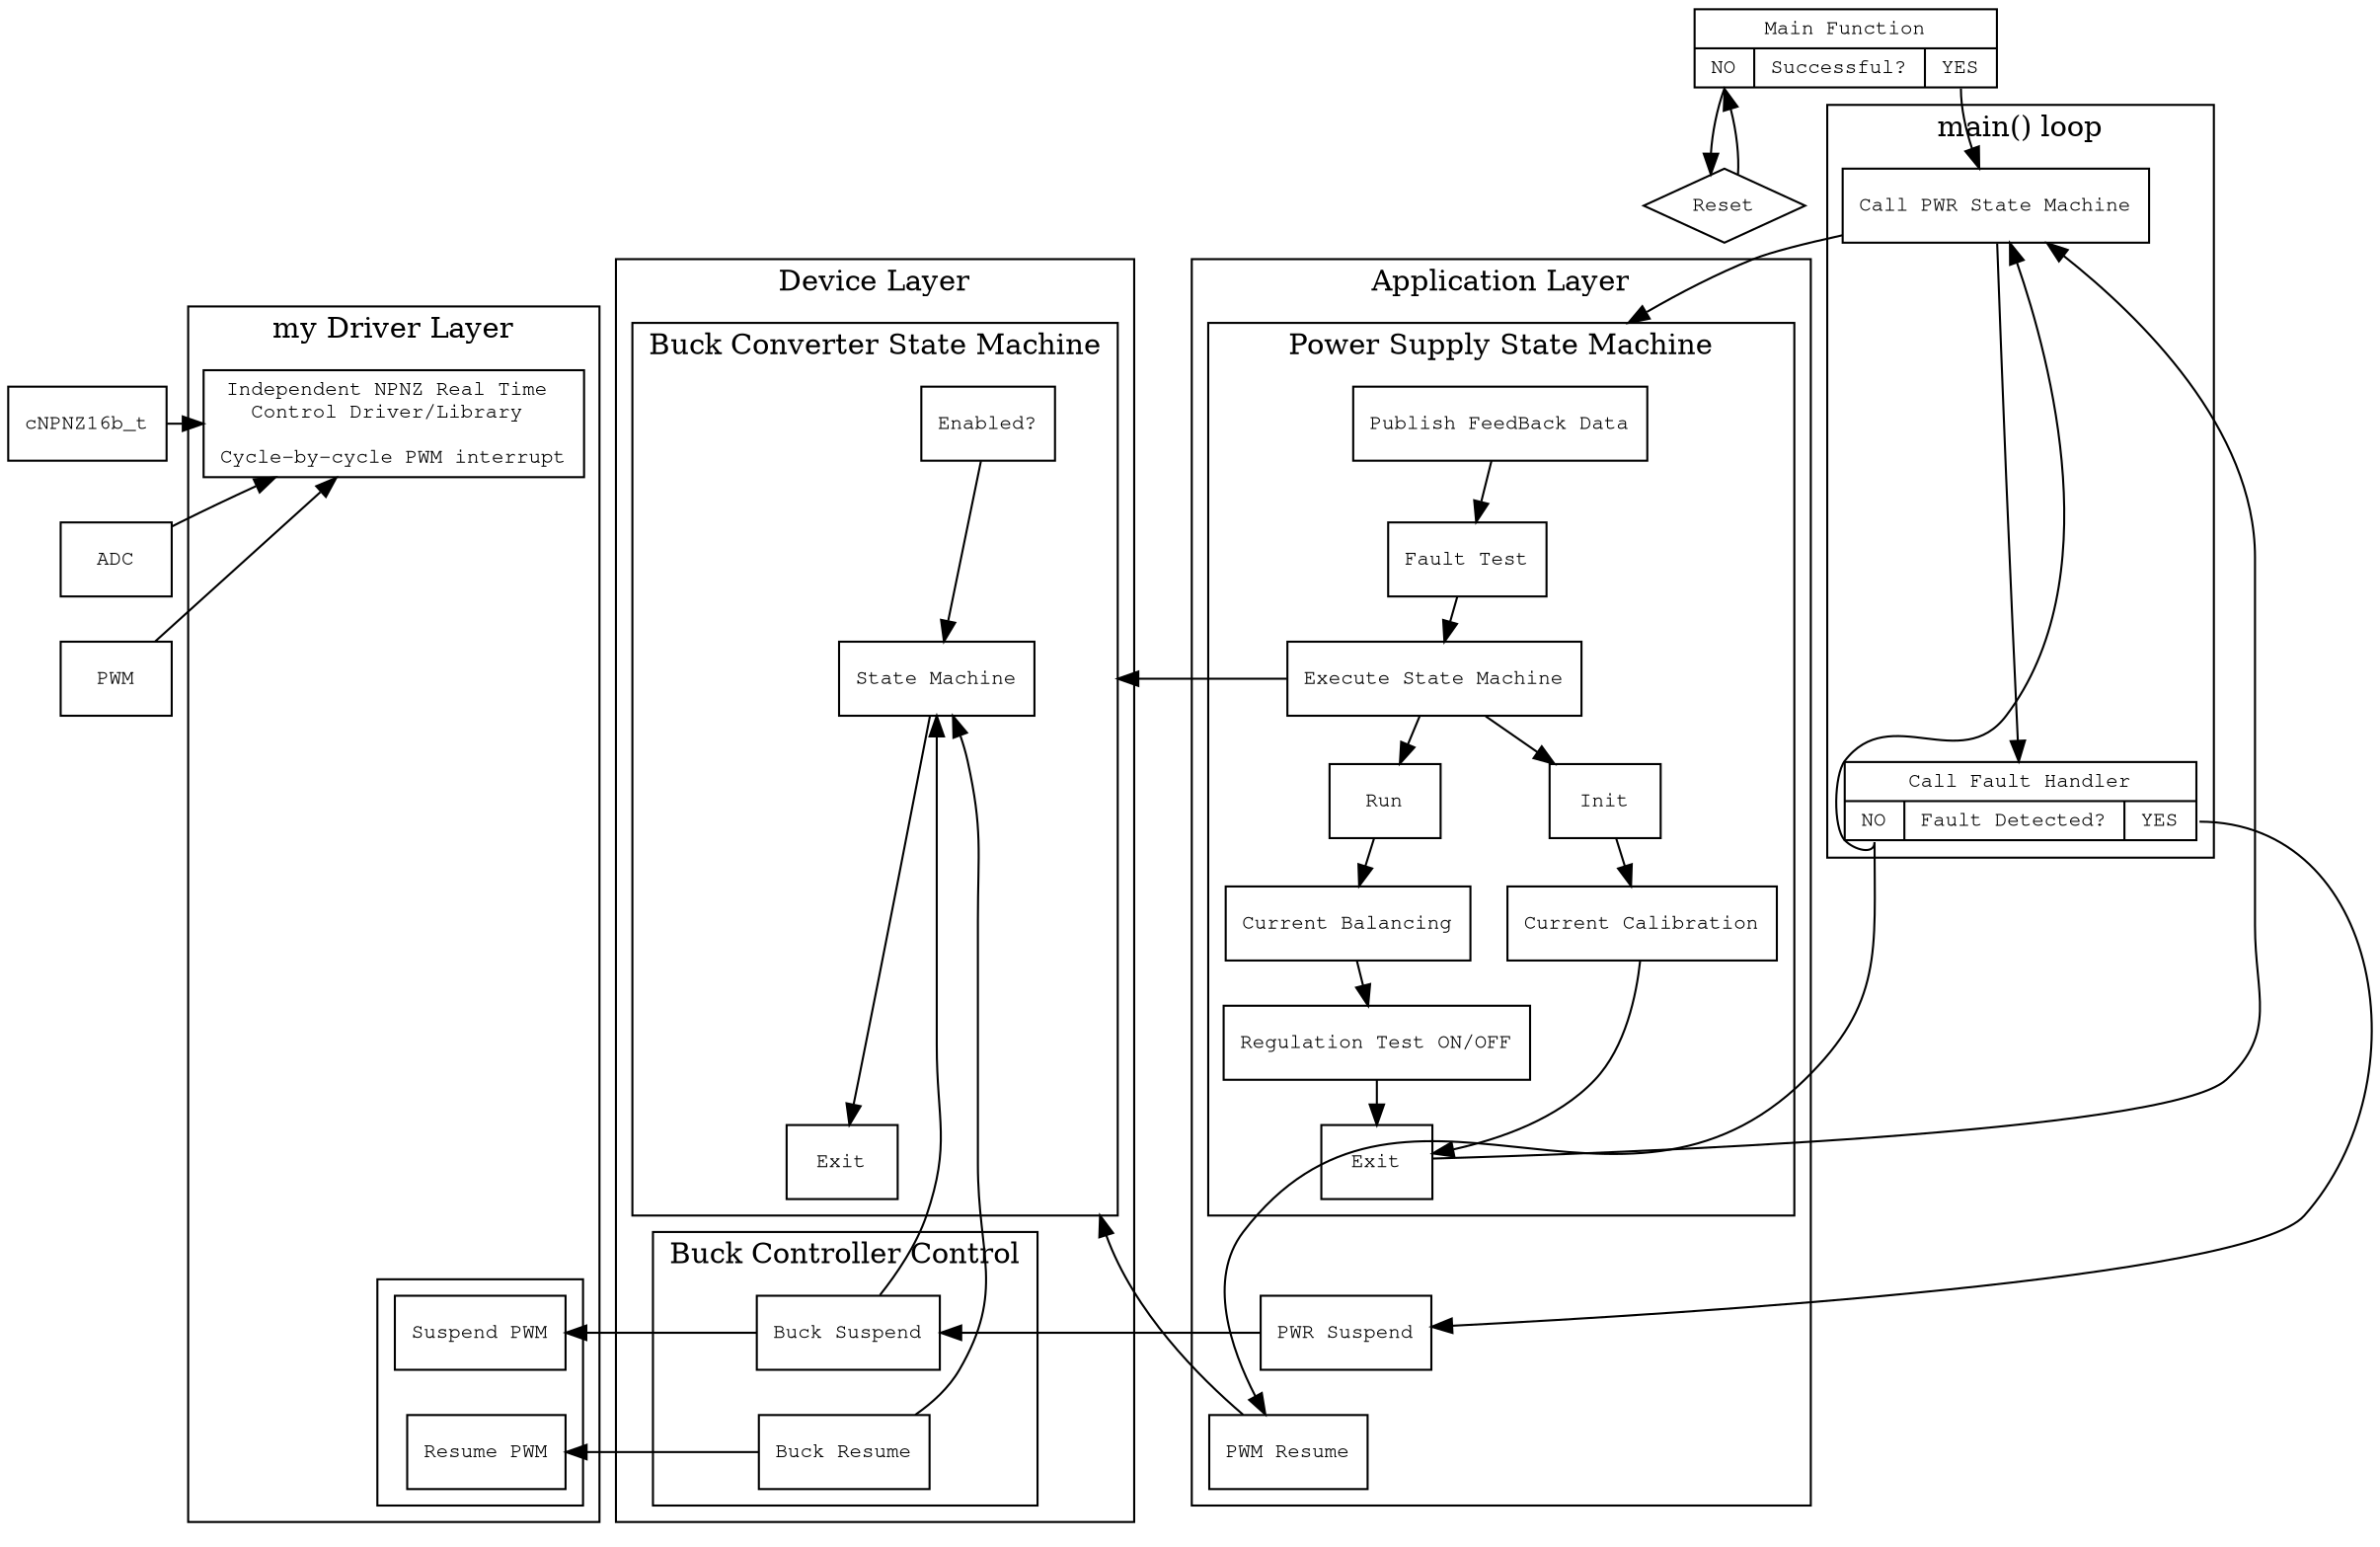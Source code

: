 digraph power_control_flowchart
{ 
    compound=true;
    newrank=true;
    center =true;

    node [fontname = "Consolas, 'Courier New', Courier, Sans-Serif"];
    node [fontsize = 10];
    node [shape = box]; call_PWR_SM; Init; Run;
    node [shape = box]; FB_data; fault_test; exec_State_Machine; current_cal; current_bal; reg_test; exit; PWR_suspend; PWR_resume;
    node [shape = box]; enabled; State_machine; exit1; Buck_suspend; Buck_resume; 
    node [shape = box]; NPNZ_control; Suspend_PWM; Resume_PWM; PWM; ADC; cNPNZ;
    node [shape = record]; Success; Fault_detected;
    node [shape = diamond]; Reset;  
       
    Reset [label="Reset"];
    Success [label="{Main Function |{<f0> NO|<f1> Successful?|<f2> YES}}"];
       
    subgraph cluster_loop
    {
        label="main() loop";
        call_PWR_SM [label="Call PWR State Machine" URL="@ref appPowerSupply_Execute"];
        Fault_detected [label="{Call Fault Handler |{<f0> NO|<f1> Fault Detected?|<f2> YES}}" URL="@ref appFaultMonitor_Execute"]; 
    }
  
    subgraph cluster0 {

        subgraph cluster00{
            label="Power Supply State Machine";
            FB_data [label="Publish FeedBack Data" URL="@ref appPowerSupply_Execute"]; 
            fault_test [label="Fault Test"]; 
            exec_State_Machine [label="Execute State Machine" URL="@ref drv_BuckConverter_Execute"]; 
            Init [label="Init"];
            Run [label="Run"]
            current_cal [label="Current Calibration" URL="@ref appPowerSupply_CurrentSenseCalibration"]; 
            current_bal[label="Current Balancing" URL="@ref appPowerSupply_CurrentBalancing"];
            reg_test [label="Regulation Test ON/OFF"]; 
            exit[label="Exit"]; 
        }

        PWR_suspend [label="PWR Suspend"]; 
        PWR_resume [label="PWM Resume"];
        label="Application Layer";
    }

    subgraph cluster1 {
        subgraph cluster10 {
            label="Buck Converter State Machine";
            enabled [label="Enabled?"]; 
            State_machine [label="State Machine" URL="@ref buck_state_machine"]; 
            exit1 [label="Exit"]; 
        }
        subgraph cluster11 {
            label="Buck Controller Control";
            Buck_suspend [label="Buck Suspend"]; 
            Buck_resume [label="Buck Resume"];
        }    
        label="Device Layer";
    }

    subgraph cluster2 {
        NPNZ_control [label="Independent NPNZ Real Time \nControl Driver/Library \n \nCycle-by-cycle PWM interrupt" URL="@ref npnz16b.h"];
        subgraph cluster20{
            Suspend_PWM [label="Suspend PWM"]; 
            Resume_PWM [label="Resume PWM"]; 
        }
        label="my Driver Layer";
    }
  
    PWM [label="PWM"];
    ADC [label="ADC"];
    cNPNZ [label="cNPNZ16b_t"];
  
    Reset -> Success;
    "Success":f0 -> Reset;
    "Success":f2 -> call_PWR_SM [ltail=yes1 lhead=main_loop];
    call_PWR_SM -> Fault_detected;
    "Fault_detected":f2 -> PWR_suspend -> Buck_suspend -> Suspend_PWM;
    "Fault_detected":f0 -> call_PWR_SM [lhead=main_loop];
  
    call_PWR_SM -> FB_data [ltail=call_PWR_SM lhead=cluster00];
    FB_data -> fault_test -> exec_State_Machine -> Init -> current_cal -> exit;
    exec_State_Machine -> Run -> current_bal -> reg_test -> exit;
    exec_State_Machine -> State_machine [ltail=exec_State_Machine lhead=cluster10];
    exit -> call_PWR_SM;
    Buck_suspend -> State_machine;
    Buck_resume -> State_machine;
    "Fault_detected":f0 -> PWR_resume;
    PWR_resume -> enabled [ltail=PWR_resume lhead=cluster10];
    Buck_resume -> Resume_PWM;
    enabled -> State_machine -> exit1;
       
    PWM -> NPNZ_control;
    ADC -> NPNZ_control;
    cNPNZ -> NPNZ_control;
  		
    exit -> PWR_suspend -> PWR_resume [style=invis];	
    Fault_detected -> current_cal [style=invis];
    call_PWR_SM -> FB_data ->State_machine [style=invis];
    exit -> exit1 [style=invis];
    call_PWR_SM -> fault_test -> State_machine -> NPNZ_control [style=invis];
    cNPNZ -> ADC -> PWM [style=invis];		
 
    ranksep=0.3;
    {rank=same; FB_data; enabled; NPNZ_control; cNPNZ;}
    {rank=same; fault_test;ADC;}
    {rank=same; exec_State_Machine; State_machine;PWM;}
    {rank=same; exit;exit1;}
    {rank=same;PWR_suspend;Buck_suspend; Suspend_PWM;}
    {rank=sink; PWR_resume; Buck_resume; Resume_PWM;} 
 
}
  
 
